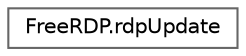 digraph "Graphical Class Hierarchy"
{
 // LATEX_PDF_SIZE
  bgcolor="transparent";
  edge [fontname=Helvetica,fontsize=10,labelfontname=Helvetica,labelfontsize=10];
  node [fontname=Helvetica,fontsize=10,shape=box,height=0.2,width=0.4];
  rankdir="LR";
  Node0 [id="Node000000",label="FreeRDP.rdpUpdate",height=0.2,width=0.4,color="grey40", fillcolor="white", style="filled",URL="$struct_free_r_d_p_1_1rdp_update.html",tooltip=" "];
}
